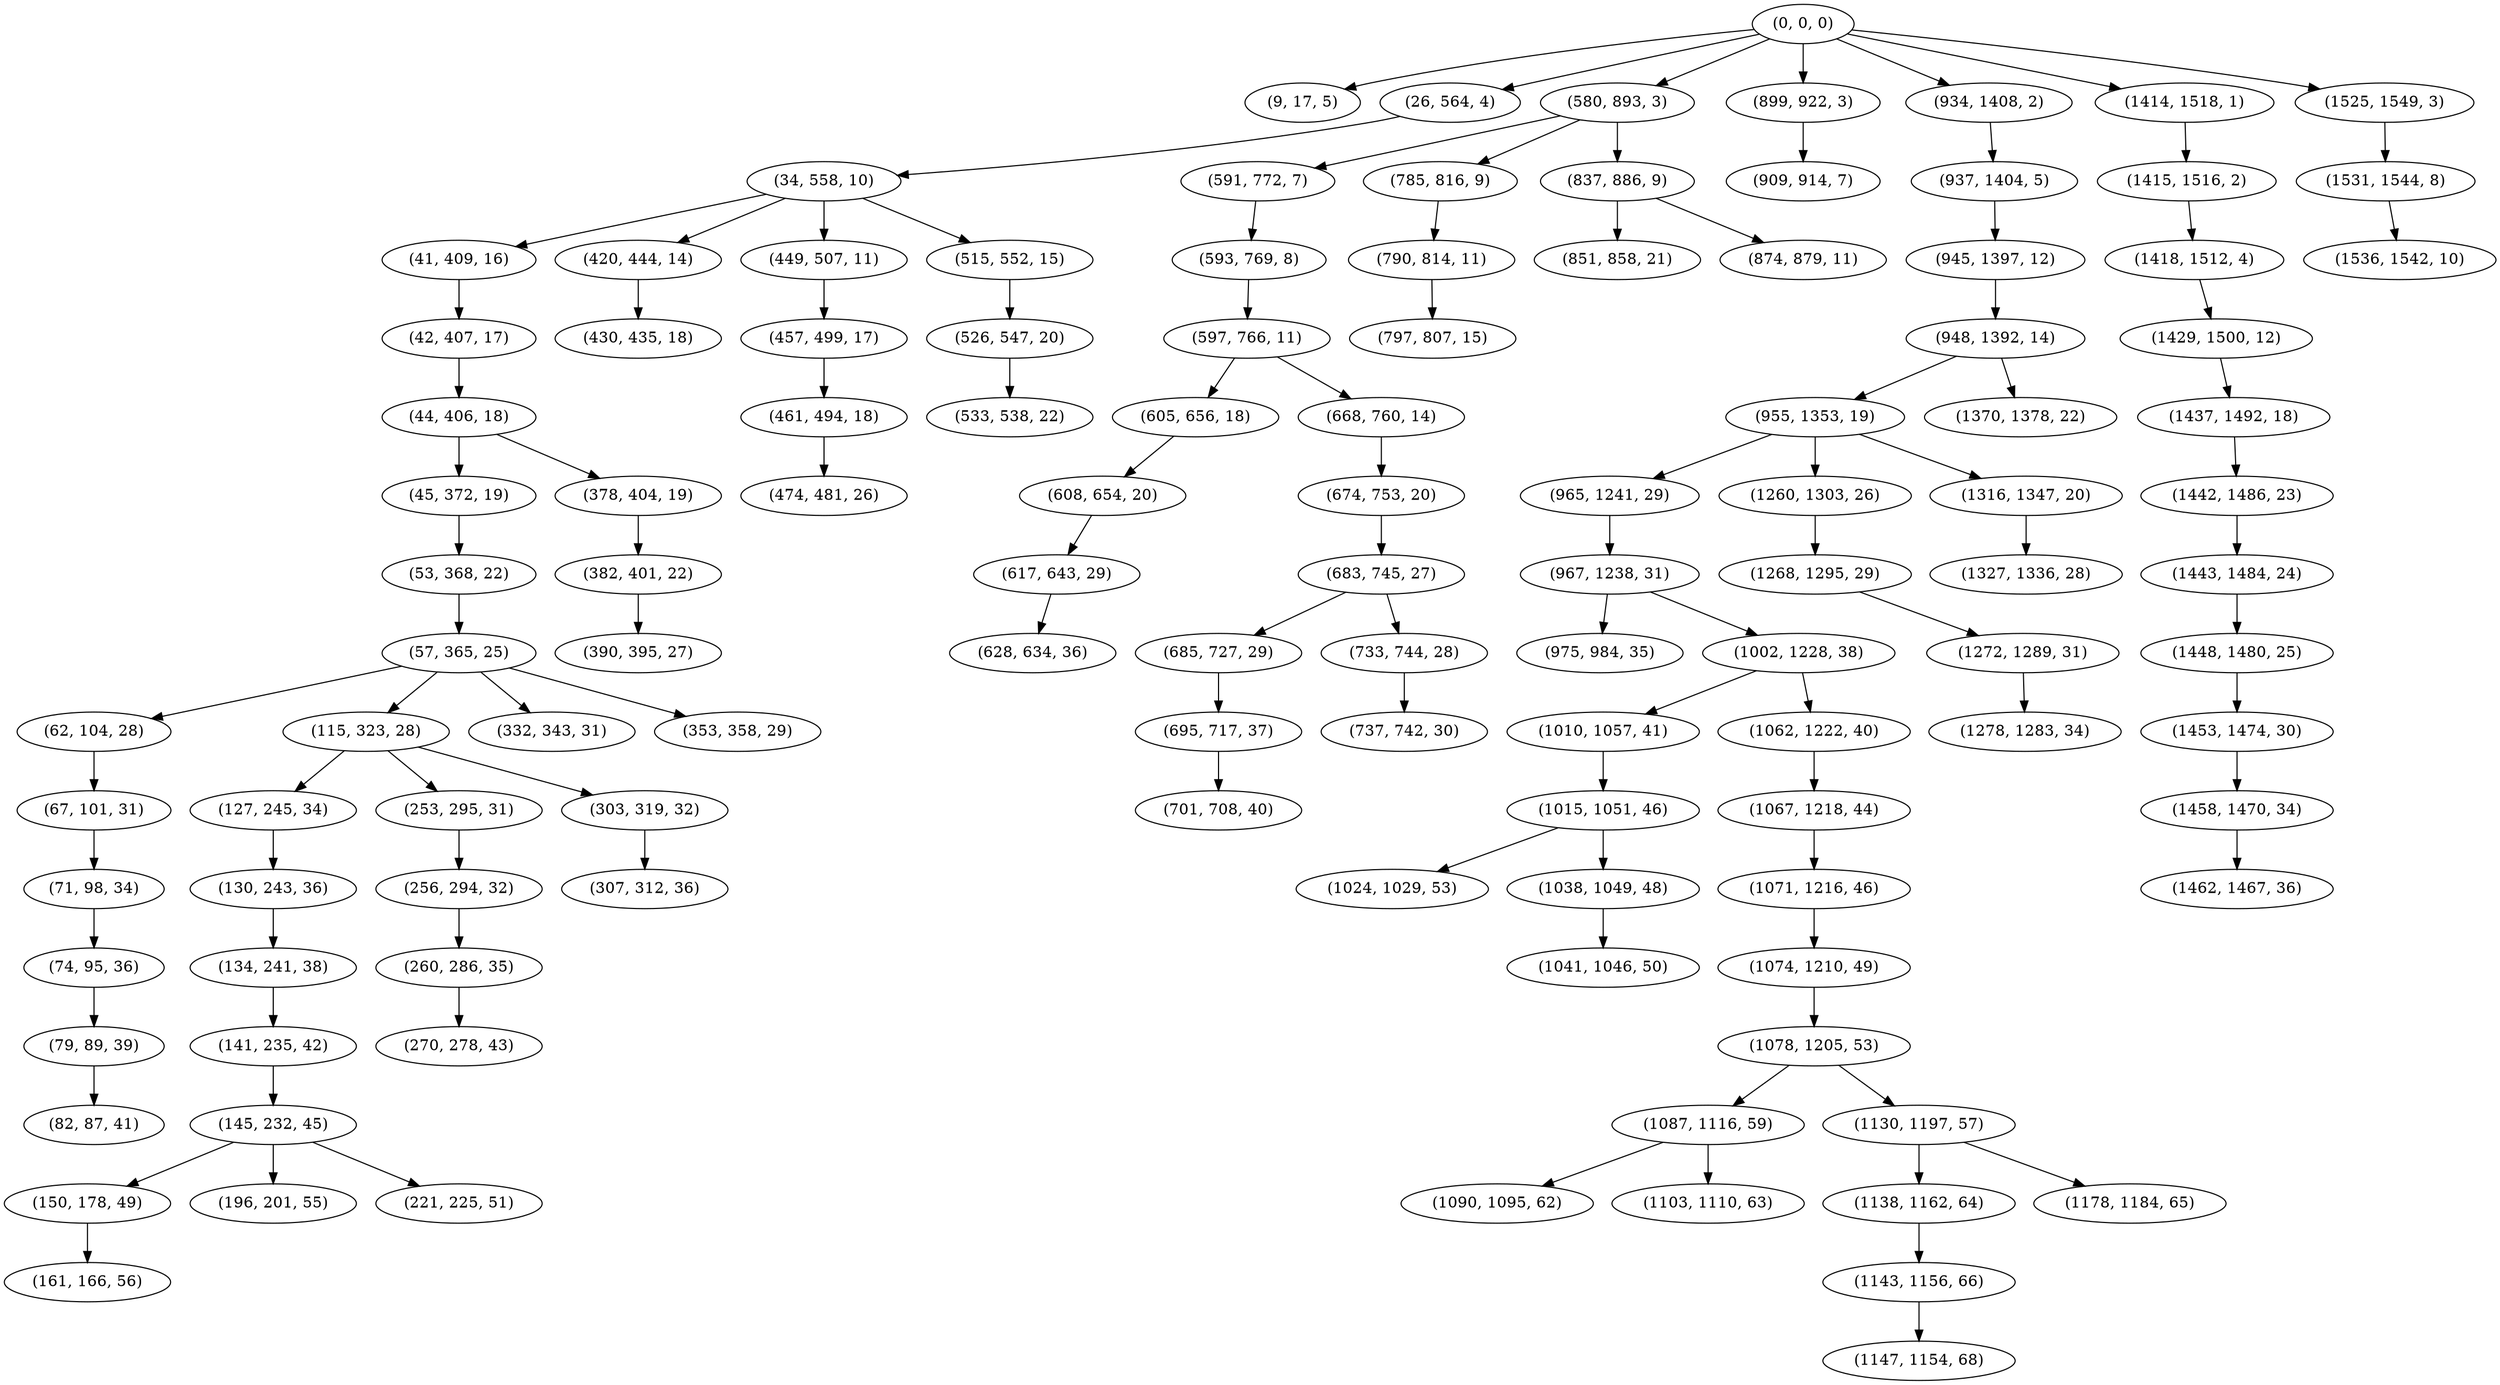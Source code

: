 digraph tree {
    "(0, 0, 0)";
    "(9, 17, 5)";
    "(26, 564, 4)";
    "(34, 558, 10)";
    "(41, 409, 16)";
    "(42, 407, 17)";
    "(44, 406, 18)";
    "(45, 372, 19)";
    "(53, 368, 22)";
    "(57, 365, 25)";
    "(62, 104, 28)";
    "(67, 101, 31)";
    "(71, 98, 34)";
    "(74, 95, 36)";
    "(79, 89, 39)";
    "(82, 87, 41)";
    "(115, 323, 28)";
    "(127, 245, 34)";
    "(130, 243, 36)";
    "(134, 241, 38)";
    "(141, 235, 42)";
    "(145, 232, 45)";
    "(150, 178, 49)";
    "(161, 166, 56)";
    "(196, 201, 55)";
    "(221, 225, 51)";
    "(253, 295, 31)";
    "(256, 294, 32)";
    "(260, 286, 35)";
    "(270, 278, 43)";
    "(303, 319, 32)";
    "(307, 312, 36)";
    "(332, 343, 31)";
    "(353, 358, 29)";
    "(378, 404, 19)";
    "(382, 401, 22)";
    "(390, 395, 27)";
    "(420, 444, 14)";
    "(430, 435, 18)";
    "(449, 507, 11)";
    "(457, 499, 17)";
    "(461, 494, 18)";
    "(474, 481, 26)";
    "(515, 552, 15)";
    "(526, 547, 20)";
    "(533, 538, 22)";
    "(580, 893, 3)";
    "(591, 772, 7)";
    "(593, 769, 8)";
    "(597, 766, 11)";
    "(605, 656, 18)";
    "(608, 654, 20)";
    "(617, 643, 29)";
    "(628, 634, 36)";
    "(668, 760, 14)";
    "(674, 753, 20)";
    "(683, 745, 27)";
    "(685, 727, 29)";
    "(695, 717, 37)";
    "(701, 708, 40)";
    "(733, 744, 28)";
    "(737, 742, 30)";
    "(785, 816, 9)";
    "(790, 814, 11)";
    "(797, 807, 15)";
    "(837, 886, 9)";
    "(851, 858, 21)";
    "(874, 879, 11)";
    "(899, 922, 3)";
    "(909, 914, 7)";
    "(934, 1408, 2)";
    "(937, 1404, 5)";
    "(945, 1397, 12)";
    "(948, 1392, 14)";
    "(955, 1353, 19)";
    "(965, 1241, 29)";
    "(967, 1238, 31)";
    "(975, 984, 35)";
    "(1002, 1228, 38)";
    "(1010, 1057, 41)";
    "(1015, 1051, 46)";
    "(1024, 1029, 53)";
    "(1038, 1049, 48)";
    "(1041, 1046, 50)";
    "(1062, 1222, 40)";
    "(1067, 1218, 44)";
    "(1071, 1216, 46)";
    "(1074, 1210, 49)";
    "(1078, 1205, 53)";
    "(1087, 1116, 59)";
    "(1090, 1095, 62)";
    "(1103, 1110, 63)";
    "(1130, 1197, 57)";
    "(1138, 1162, 64)";
    "(1143, 1156, 66)";
    "(1147, 1154, 68)";
    "(1178, 1184, 65)";
    "(1260, 1303, 26)";
    "(1268, 1295, 29)";
    "(1272, 1289, 31)";
    "(1278, 1283, 34)";
    "(1316, 1347, 20)";
    "(1327, 1336, 28)";
    "(1370, 1378, 22)";
    "(1414, 1518, 1)";
    "(1415, 1516, 2)";
    "(1418, 1512, 4)";
    "(1429, 1500, 12)";
    "(1437, 1492, 18)";
    "(1442, 1486, 23)";
    "(1443, 1484, 24)";
    "(1448, 1480, 25)";
    "(1453, 1474, 30)";
    "(1458, 1470, 34)";
    "(1462, 1467, 36)";
    "(1525, 1549, 3)";
    "(1531, 1544, 8)";
    "(1536, 1542, 10)";
    "(0, 0, 0)" -> "(9, 17, 5)";
    "(0, 0, 0)" -> "(26, 564, 4)";
    "(0, 0, 0)" -> "(580, 893, 3)";
    "(0, 0, 0)" -> "(899, 922, 3)";
    "(0, 0, 0)" -> "(934, 1408, 2)";
    "(0, 0, 0)" -> "(1414, 1518, 1)";
    "(0, 0, 0)" -> "(1525, 1549, 3)";
    "(26, 564, 4)" -> "(34, 558, 10)";
    "(34, 558, 10)" -> "(41, 409, 16)";
    "(34, 558, 10)" -> "(420, 444, 14)";
    "(34, 558, 10)" -> "(449, 507, 11)";
    "(34, 558, 10)" -> "(515, 552, 15)";
    "(41, 409, 16)" -> "(42, 407, 17)";
    "(42, 407, 17)" -> "(44, 406, 18)";
    "(44, 406, 18)" -> "(45, 372, 19)";
    "(44, 406, 18)" -> "(378, 404, 19)";
    "(45, 372, 19)" -> "(53, 368, 22)";
    "(53, 368, 22)" -> "(57, 365, 25)";
    "(57, 365, 25)" -> "(62, 104, 28)";
    "(57, 365, 25)" -> "(115, 323, 28)";
    "(57, 365, 25)" -> "(332, 343, 31)";
    "(57, 365, 25)" -> "(353, 358, 29)";
    "(62, 104, 28)" -> "(67, 101, 31)";
    "(67, 101, 31)" -> "(71, 98, 34)";
    "(71, 98, 34)" -> "(74, 95, 36)";
    "(74, 95, 36)" -> "(79, 89, 39)";
    "(79, 89, 39)" -> "(82, 87, 41)";
    "(115, 323, 28)" -> "(127, 245, 34)";
    "(115, 323, 28)" -> "(253, 295, 31)";
    "(115, 323, 28)" -> "(303, 319, 32)";
    "(127, 245, 34)" -> "(130, 243, 36)";
    "(130, 243, 36)" -> "(134, 241, 38)";
    "(134, 241, 38)" -> "(141, 235, 42)";
    "(141, 235, 42)" -> "(145, 232, 45)";
    "(145, 232, 45)" -> "(150, 178, 49)";
    "(145, 232, 45)" -> "(196, 201, 55)";
    "(145, 232, 45)" -> "(221, 225, 51)";
    "(150, 178, 49)" -> "(161, 166, 56)";
    "(253, 295, 31)" -> "(256, 294, 32)";
    "(256, 294, 32)" -> "(260, 286, 35)";
    "(260, 286, 35)" -> "(270, 278, 43)";
    "(303, 319, 32)" -> "(307, 312, 36)";
    "(378, 404, 19)" -> "(382, 401, 22)";
    "(382, 401, 22)" -> "(390, 395, 27)";
    "(420, 444, 14)" -> "(430, 435, 18)";
    "(449, 507, 11)" -> "(457, 499, 17)";
    "(457, 499, 17)" -> "(461, 494, 18)";
    "(461, 494, 18)" -> "(474, 481, 26)";
    "(515, 552, 15)" -> "(526, 547, 20)";
    "(526, 547, 20)" -> "(533, 538, 22)";
    "(580, 893, 3)" -> "(591, 772, 7)";
    "(580, 893, 3)" -> "(785, 816, 9)";
    "(580, 893, 3)" -> "(837, 886, 9)";
    "(591, 772, 7)" -> "(593, 769, 8)";
    "(593, 769, 8)" -> "(597, 766, 11)";
    "(597, 766, 11)" -> "(605, 656, 18)";
    "(597, 766, 11)" -> "(668, 760, 14)";
    "(605, 656, 18)" -> "(608, 654, 20)";
    "(608, 654, 20)" -> "(617, 643, 29)";
    "(617, 643, 29)" -> "(628, 634, 36)";
    "(668, 760, 14)" -> "(674, 753, 20)";
    "(674, 753, 20)" -> "(683, 745, 27)";
    "(683, 745, 27)" -> "(685, 727, 29)";
    "(683, 745, 27)" -> "(733, 744, 28)";
    "(685, 727, 29)" -> "(695, 717, 37)";
    "(695, 717, 37)" -> "(701, 708, 40)";
    "(733, 744, 28)" -> "(737, 742, 30)";
    "(785, 816, 9)" -> "(790, 814, 11)";
    "(790, 814, 11)" -> "(797, 807, 15)";
    "(837, 886, 9)" -> "(851, 858, 21)";
    "(837, 886, 9)" -> "(874, 879, 11)";
    "(899, 922, 3)" -> "(909, 914, 7)";
    "(934, 1408, 2)" -> "(937, 1404, 5)";
    "(937, 1404, 5)" -> "(945, 1397, 12)";
    "(945, 1397, 12)" -> "(948, 1392, 14)";
    "(948, 1392, 14)" -> "(955, 1353, 19)";
    "(948, 1392, 14)" -> "(1370, 1378, 22)";
    "(955, 1353, 19)" -> "(965, 1241, 29)";
    "(955, 1353, 19)" -> "(1260, 1303, 26)";
    "(955, 1353, 19)" -> "(1316, 1347, 20)";
    "(965, 1241, 29)" -> "(967, 1238, 31)";
    "(967, 1238, 31)" -> "(975, 984, 35)";
    "(967, 1238, 31)" -> "(1002, 1228, 38)";
    "(1002, 1228, 38)" -> "(1010, 1057, 41)";
    "(1002, 1228, 38)" -> "(1062, 1222, 40)";
    "(1010, 1057, 41)" -> "(1015, 1051, 46)";
    "(1015, 1051, 46)" -> "(1024, 1029, 53)";
    "(1015, 1051, 46)" -> "(1038, 1049, 48)";
    "(1038, 1049, 48)" -> "(1041, 1046, 50)";
    "(1062, 1222, 40)" -> "(1067, 1218, 44)";
    "(1067, 1218, 44)" -> "(1071, 1216, 46)";
    "(1071, 1216, 46)" -> "(1074, 1210, 49)";
    "(1074, 1210, 49)" -> "(1078, 1205, 53)";
    "(1078, 1205, 53)" -> "(1087, 1116, 59)";
    "(1078, 1205, 53)" -> "(1130, 1197, 57)";
    "(1087, 1116, 59)" -> "(1090, 1095, 62)";
    "(1087, 1116, 59)" -> "(1103, 1110, 63)";
    "(1130, 1197, 57)" -> "(1138, 1162, 64)";
    "(1130, 1197, 57)" -> "(1178, 1184, 65)";
    "(1138, 1162, 64)" -> "(1143, 1156, 66)";
    "(1143, 1156, 66)" -> "(1147, 1154, 68)";
    "(1260, 1303, 26)" -> "(1268, 1295, 29)";
    "(1268, 1295, 29)" -> "(1272, 1289, 31)";
    "(1272, 1289, 31)" -> "(1278, 1283, 34)";
    "(1316, 1347, 20)" -> "(1327, 1336, 28)";
    "(1414, 1518, 1)" -> "(1415, 1516, 2)";
    "(1415, 1516, 2)" -> "(1418, 1512, 4)";
    "(1418, 1512, 4)" -> "(1429, 1500, 12)";
    "(1429, 1500, 12)" -> "(1437, 1492, 18)";
    "(1437, 1492, 18)" -> "(1442, 1486, 23)";
    "(1442, 1486, 23)" -> "(1443, 1484, 24)";
    "(1443, 1484, 24)" -> "(1448, 1480, 25)";
    "(1448, 1480, 25)" -> "(1453, 1474, 30)";
    "(1453, 1474, 30)" -> "(1458, 1470, 34)";
    "(1458, 1470, 34)" -> "(1462, 1467, 36)";
    "(1525, 1549, 3)" -> "(1531, 1544, 8)";
    "(1531, 1544, 8)" -> "(1536, 1542, 10)";
}
